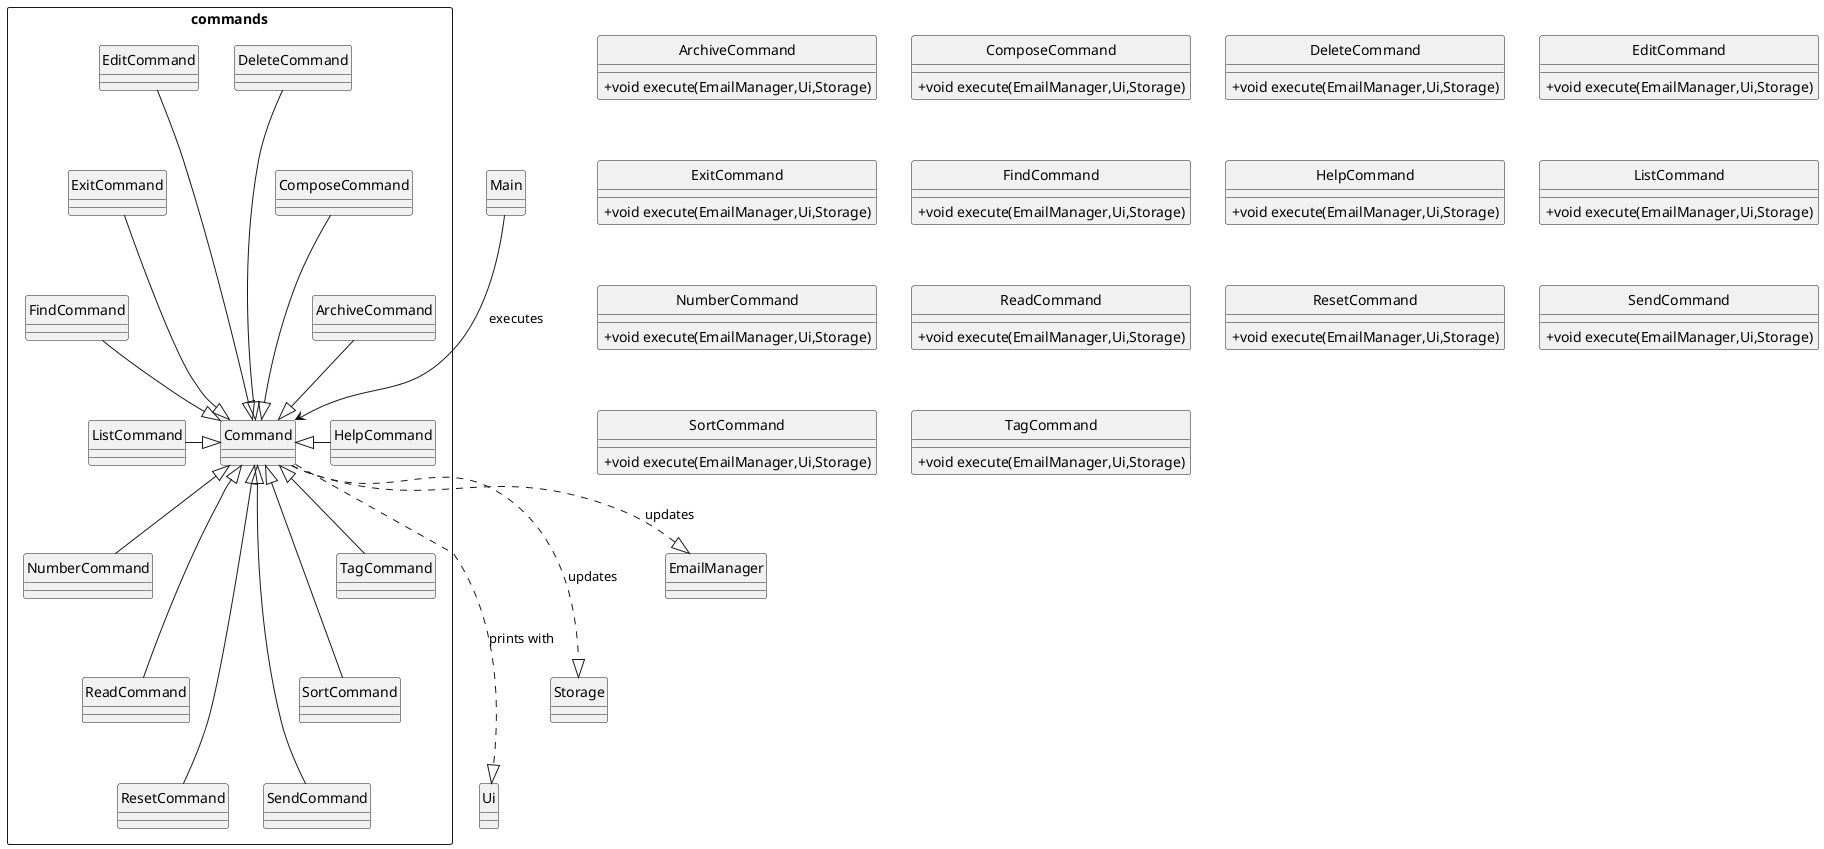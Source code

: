 @startuml
'https://plantuml.com/class-diagram

hide circle
skinparam classAttributeIconSize 0

package commands <<rectangle>>{
class Command
class ArchiveCommand
class ComposeCommand
class DeleteCommand
class EditCommand
class ExitCommand
class FindCommand
class HelpCommand
class ListCommand
class NumberCommand
class ReadCommand
class ResetCommand
class SendCommand
class SortCommand
class TagCommand
}

Main ---> Command: executes
ArchiveCommand -down-|> Command
ComposeCommand -down--|> Command
DeleteCommand -down---|> Command
EditCommand -down---|> Command
ExitCommand -down--|> Command
FindCommand -down-|> Command
HelpCommand -left-|> Command
ListCommand -right-|> Command
NumberCommand -up-|> Command
ReadCommand -up--|> Command
ResetCommand -up---|> Command
SendCommand -up---|> Command
SortCommand -up--|> Command
TagCommand -up-|> Command

Command ....|> Ui: prints with
Command ...|> Storage: updates
Command ..|> EmailManager: updates

class ArchiveCommand{
+ void execute(EmailManager,Ui,Storage)
}

class ComposeCommand{
+ void execute(EmailManager,Ui,Storage)
}

class DeleteCommand{
+ void execute(EmailManager,Ui,Storage)
}

class EditCommand{
+ void execute(EmailManager,Ui,Storage)
}

class ExitCommand{
+ void execute(EmailManager,Ui,Storage)
}

class FindCommand{
+ void execute(EmailManager,Ui,Storage)
}

class HelpCommand{
+ void execute(EmailManager,Ui,Storage)
}

class ListCommand{
+ void execute(EmailManager,Ui,Storage)
}

class NumberCommand{
+ void execute(EmailManager,Ui,Storage)
}

class ReadCommand{
+ void execute(EmailManager,Ui,Storage)
}

class ResetCommand{
+ void execute(EmailManager,Ui,Storage)
}

class SendCommand{
+ void execute(EmailManager,Ui,Storage)
}

class SortCommand{
+ void execute(EmailManager,Ui,Storage)
}

class TagCommand{
+ void execute(EmailManager,Ui,Storage)
}

@enduml